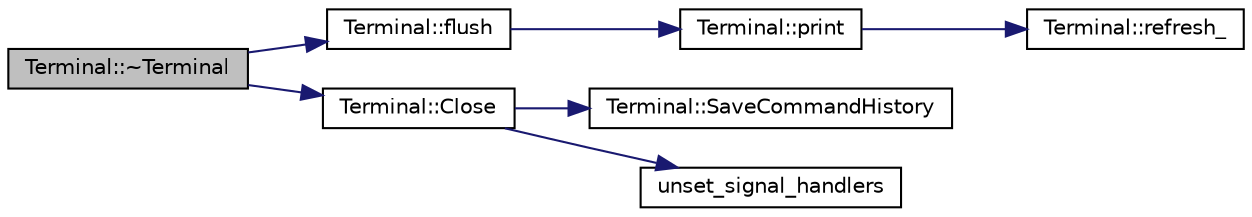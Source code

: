 digraph "Terminal::~Terminal"
{
  edge [fontname="Helvetica",fontsize="10",labelfontname="Helvetica",labelfontsize="10"];
  node [fontname="Helvetica",fontsize="10",shape=record];
  rankdir="LR";
  Node1 [label="Terminal::~Terminal",height=0.2,width=0.4,color="black", fillcolor="grey75", style="filled", fontcolor="black"];
  Node1 -> Node2 [color="midnightblue",fontsize="10",style="solid",fontname="Helvetica"];
  Node2 [label="Terminal::flush",height=0.2,width=0.4,color="black", fillcolor="white", style="filled",URL="$dc/d46/class_terminal.html#a908cdfa64167279ed565d43b45470c3d",tooltip="Dump all text in the stream to the output screen. "];
  Node2 -> Node3 [color="midnightblue",fontsize="10",style="solid",fontname="Helvetica"];
  Node3 [label="Terminal::print",height=0.2,width=0.4,color="black", fillcolor="white", style="filled",URL="$dc/d46/class_terminal.html#ac5568eb9dee6317534da0cc87688a2d8",tooltip="Force a character string to the output screen. "];
  Node3 -> Node4 [color="midnightblue",fontsize="10",style="solid",fontname="Helvetica"];
  Node4 [label="Terminal::refresh_",height=0.2,width=0.4,color="black", fillcolor="white", style="filled",URL="$dc/d46/class_terminal.html#a9e674b8f0c4974752a2c72da2e51281e",tooltip="Refresh the terminal. "];
  Node1 -> Node5 [color="midnightblue",fontsize="10",style="solid",fontname="Helvetica"];
  Node5 [label="Terminal::Close",height=0.2,width=0.4,color="black", fillcolor="white", style="filled",URL="$dc/d46/class_terminal.html#a3040f79ff155d9084507e2404dd3a056",tooltip="Close the window and restore control to the terminal. "];
  Node5 -> Node6 [color="midnightblue",fontsize="10",style="solid",fontname="Helvetica"];
  Node6 [label="Terminal::SaveCommandHistory",height=0.2,width=0.4,color="black", fillcolor="white", style="filled",URL="$dc/d46/class_terminal.html#ac4bc120aa4401e57bd39edf799d8118c",tooltip="Save previous commands to a file. "];
  Node5 -> Node7 [color="midnightblue",fontsize="10",style="solid",fontname="Helvetica"];
  Node7 [label="unset_signal_handlers",height=0.2,width=0.4,color="black", fillcolor="white", style="filled",URL="$da/d93/_c_terminal_8cpp.html#a0343ae20e674525cf386f2cba4447015"];
}
